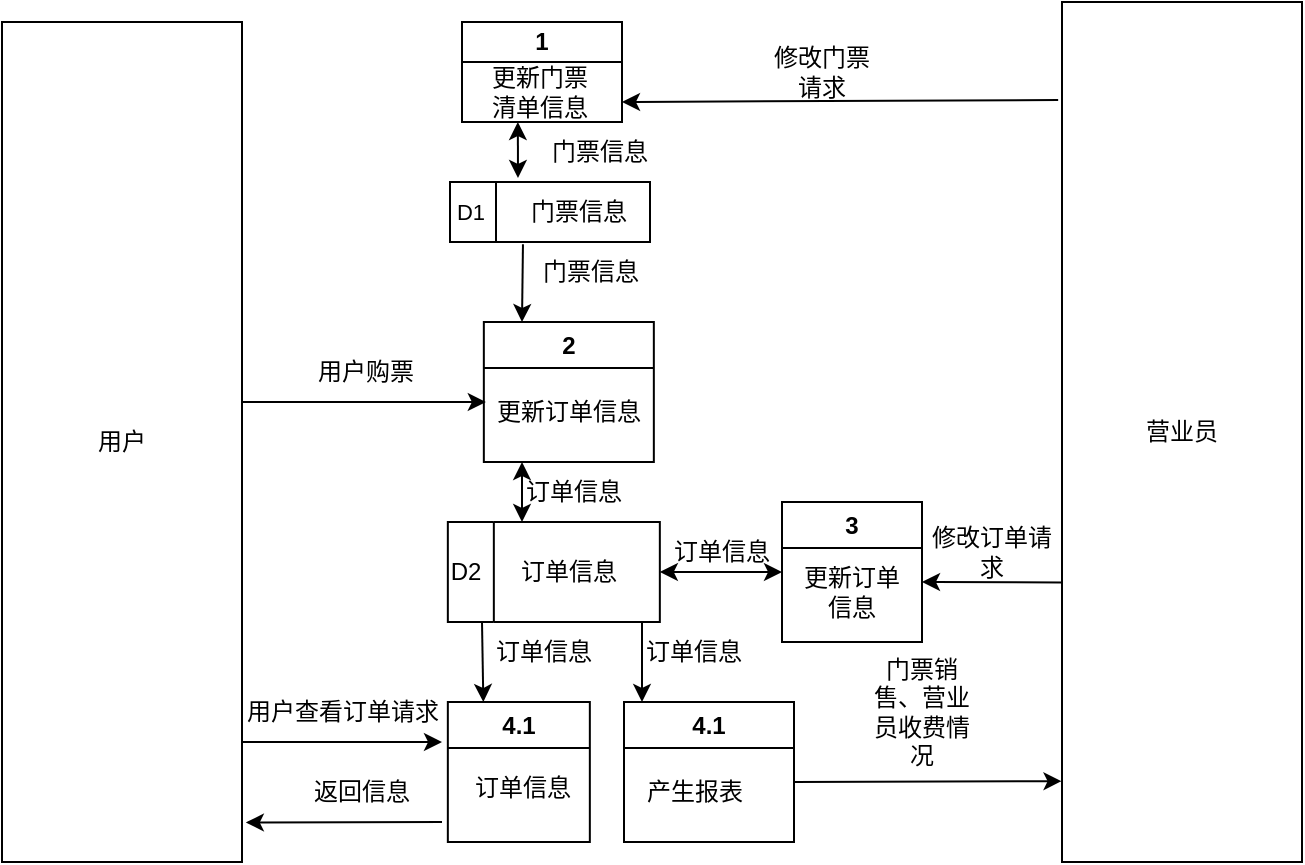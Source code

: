 <mxfile version="22.1.11" type="device">
  <diagram name="第 1 页" id="D3BQe009vHcldcBDITee">
    <mxGraphModel dx="724" dy="461" grid="1" gridSize="10" guides="1" tooltips="1" connect="1" arrows="1" fold="1" page="1" pageScale="1" pageWidth="827" pageHeight="1169" math="0" shadow="0">
      <root>
        <mxCell id="0" />
        <mxCell id="1" parent="0" />
        <mxCell id="X75WPi0ZbdI8c19y51R8-2" value="用户" style="rounded=0;whiteSpace=wrap;html=1;" parent="1" vertex="1">
          <mxGeometry x="140" y="40" width="120" height="420" as="geometry" />
        </mxCell>
        <mxCell id="X75WPi0ZbdI8c19y51R8-6" value="营业员" style="rounded=0;whiteSpace=wrap;html=1;" parent="1" vertex="1">
          <mxGeometry x="670" y="30" width="120" height="430" as="geometry" />
        </mxCell>
        <mxCell id="X75WPi0ZbdI8c19y51R8-19" value="用户查看订单请求" style="text;html=1;align=center;verticalAlign=middle;resizable=0;points=[];autosize=1;strokeColor=none;fillColor=none;" parent="1" vertex="1">
          <mxGeometry x="250" y="370" width="120" height="30" as="geometry" />
        </mxCell>
        <mxCell id="6CI7_wJBpvBbVGapMSP6-3" value="2" style="swimlane;whiteSpace=wrap;html=1;" vertex="1" parent="1">
          <mxGeometry x="380.92" y="190" width="85" height="70" as="geometry" />
        </mxCell>
        <mxCell id="6CI7_wJBpvBbVGapMSP6-4" value="更新订单信息" style="text;html=1;align=center;verticalAlign=middle;resizable=0;points=[];autosize=1;strokeColor=none;fillColor=none;" vertex="1" parent="6CI7_wJBpvBbVGapMSP6-3">
          <mxGeometry x="-7.5" y="30" width="100" height="30" as="geometry" />
        </mxCell>
        <mxCell id="6CI7_wJBpvBbVGapMSP6-5" value="" style="endArrow=classic;html=1;rounded=0;" edge="1" parent="1">
          <mxGeometry width="50" height="50" relative="1" as="geometry">
            <mxPoint x="260" y="230" as="sourcePoint" />
            <mxPoint x="381.92" y="230" as="targetPoint" />
          </mxGeometry>
        </mxCell>
        <mxCell id="6CI7_wJBpvBbVGapMSP6-6" value="4.1" style="swimlane;whiteSpace=wrap;html=1;" vertex="1" collapsed="1" parent="1">
          <mxGeometry x="362.92" y="380" width="71" height="70" as="geometry">
            <mxRectangle x="379" y="190" width="71" height="75" as="alternateBounds" />
          </mxGeometry>
        </mxCell>
        <mxCell id="6CI7_wJBpvBbVGapMSP6-7" value="查看订单" style="text;html=1;align=center;verticalAlign=middle;resizable=0;points=[];autosize=1;strokeColor=none;fillColor=none;" vertex="1" parent="6CI7_wJBpvBbVGapMSP6-6">
          <mxGeometry y="33" width="70" height="30" as="geometry" />
        </mxCell>
        <mxCell id="6CI7_wJBpvBbVGapMSP6-10" value="查看订单" style="text;html=1;align=center;verticalAlign=middle;resizable=0;points=[];autosize=1;strokeColor=none;fillColor=none;" vertex="1" parent="6CI7_wJBpvBbVGapMSP6-6">
          <mxGeometry x="1.08" y="30" width="70" height="30" as="geometry" />
        </mxCell>
        <mxCell id="6CI7_wJBpvBbVGapMSP6-9" value="" style="endArrow=classic;html=1;rounded=0;" edge="1" parent="1">
          <mxGeometry width="50" height="50" relative="1" as="geometry">
            <mxPoint x="260" y="400" as="sourcePoint" />
            <mxPoint x="360" y="400" as="targetPoint" />
          </mxGeometry>
        </mxCell>
        <mxCell id="6CI7_wJBpvBbVGapMSP6-14" value="" style="swimlane;horizontal=0;whiteSpace=wrap;html=1;startSize=23;" vertex="1" parent="1">
          <mxGeometry x="364" y="120" width="100" height="30" as="geometry">
            <mxRectangle x="350.5" y="160" width="130" height="40" as="alternateBounds" />
          </mxGeometry>
        </mxCell>
        <mxCell id="6CI7_wJBpvBbVGapMSP6-15" value="&lt;font style=&quot;font-size: 11px;&quot;&gt;D1&lt;/font&gt;" style="text;html=1;align=center;verticalAlign=middle;resizable=0;points=[];autosize=1;strokeColor=none;fillColor=none;" vertex="1" parent="6CI7_wJBpvBbVGapMSP6-14">
          <mxGeometry x="-10.5" width="40" height="30" as="geometry" />
        </mxCell>
        <mxCell id="6CI7_wJBpvBbVGapMSP6-16" value="门票信息" style="text;html=1;align=center;verticalAlign=middle;resizable=0;points=[];autosize=1;strokeColor=none;fillColor=none;" vertex="1" parent="6CI7_wJBpvBbVGapMSP6-14">
          <mxGeometry x="28.5" width="70" height="30" as="geometry" />
        </mxCell>
        <mxCell id="6CI7_wJBpvBbVGapMSP6-23" value="用户购票" style="text;html=1;strokeColor=none;fillColor=none;align=center;verticalAlign=middle;whiteSpace=wrap;rounded=0;" vertex="1" parent="1">
          <mxGeometry x="291.92" y="200" width="60" height="30" as="geometry" />
        </mxCell>
        <mxCell id="6CI7_wJBpvBbVGapMSP6-26" value="" style="endArrow=classic;html=1;rounded=0;exitX=0.114;exitY=1.039;exitDx=0;exitDy=0;exitPerimeter=0;" edge="1" parent="1" source="6CI7_wJBpvBbVGapMSP6-16">
          <mxGeometry width="50" height="50" relative="1" as="geometry">
            <mxPoint x="400" y="150" as="sourcePoint" />
            <mxPoint x="400" y="190" as="targetPoint" />
          </mxGeometry>
        </mxCell>
        <mxCell id="6CI7_wJBpvBbVGapMSP6-31" value="" style="swimlane;horizontal=0;whiteSpace=wrap;html=1;" vertex="1" parent="1">
          <mxGeometry x="362.92" y="290" width="106" height="50" as="geometry" />
        </mxCell>
        <mxCell id="6CI7_wJBpvBbVGapMSP6-32" value="D2" style="text;html=1;strokeColor=none;fillColor=none;align=center;verticalAlign=middle;whiteSpace=wrap;rounded=0;" vertex="1" parent="6CI7_wJBpvBbVGapMSP6-31">
          <mxGeometry x="-20.5" y="10" width="60" height="30" as="geometry" />
        </mxCell>
        <mxCell id="6CI7_wJBpvBbVGapMSP6-33" value="订单信息" style="text;html=1;align=center;verticalAlign=middle;resizable=0;points=[];autosize=1;strokeColor=none;fillColor=none;" vertex="1" parent="6CI7_wJBpvBbVGapMSP6-31">
          <mxGeometry x="25" y="10" width="70" height="30" as="geometry" />
        </mxCell>
        <mxCell id="6CI7_wJBpvBbVGapMSP6-36" value="" style="endArrow=classic;html=1;rounded=0;entryX=0.25;entryY=0;entryDx=0;entryDy=0;" edge="1" parent="1" target="6CI7_wJBpvBbVGapMSP6-6">
          <mxGeometry width="50" height="50" relative="1" as="geometry">
            <mxPoint x="380" y="340" as="sourcePoint" />
            <mxPoint x="470" y="240" as="targetPoint" />
          </mxGeometry>
        </mxCell>
        <mxCell id="6CI7_wJBpvBbVGapMSP6-38" value="" style="endArrow=classic;html=1;rounded=0;entryX=1.016;entryY=0.953;entryDx=0;entryDy=0;entryPerimeter=0;" edge="1" parent="1" target="X75WPi0ZbdI8c19y51R8-2">
          <mxGeometry width="50" height="50" relative="1" as="geometry">
            <mxPoint x="360" y="440" as="sourcePoint" />
            <mxPoint x="429" y="390" as="targetPoint" />
          </mxGeometry>
        </mxCell>
        <mxCell id="6CI7_wJBpvBbVGapMSP6-39" value="返回信息" style="text;html=1;strokeColor=none;fillColor=none;align=center;verticalAlign=middle;whiteSpace=wrap;rounded=0;" vertex="1" parent="1">
          <mxGeometry x="290" y="410" width="60" height="30" as="geometry" />
        </mxCell>
        <mxCell id="6CI7_wJBpvBbVGapMSP6-43" value="4.1" style="swimlane;whiteSpace=wrap;html=1;startSize=23;" vertex="1" parent="1">
          <mxGeometry x="451" y="380" width="85" height="70" as="geometry" />
        </mxCell>
        <mxCell id="6CI7_wJBpvBbVGapMSP6-44" value="产生报表" style="text;html=1;align=center;verticalAlign=middle;resizable=0;points=[];autosize=1;strokeColor=none;fillColor=none;" vertex="1" parent="6CI7_wJBpvBbVGapMSP6-43">
          <mxGeometry y="30" width="70" height="30" as="geometry" />
        </mxCell>
        <mxCell id="6CI7_wJBpvBbVGapMSP6-45" value="" style="endArrow=classic;html=1;rounded=0;" edge="1" parent="1">
          <mxGeometry width="50" height="50" relative="1" as="geometry">
            <mxPoint x="460" y="340" as="sourcePoint" />
            <mxPoint x="460" y="380" as="targetPoint" />
          </mxGeometry>
        </mxCell>
        <mxCell id="6CI7_wJBpvBbVGapMSP6-50" value="订单信息" style="text;html=1;align=center;verticalAlign=middle;resizable=0;points=[];autosize=1;strokeColor=none;fillColor=none;" vertex="1" parent="1">
          <mxGeometry x="365" y="408" width="70" height="30" as="geometry" />
        </mxCell>
        <mxCell id="6CI7_wJBpvBbVGapMSP6-52" value="" style="endArrow=classic;html=1;rounded=0;exitX=-0.016;exitY=0.114;exitDx=0;exitDy=0;exitPerimeter=0;" edge="1" parent="1" source="X75WPi0ZbdI8c19y51R8-6">
          <mxGeometry width="50" height="50" relative="1" as="geometry">
            <mxPoint x="580.0" y="80.0" as="sourcePoint" />
            <mxPoint x="450" y="80" as="targetPoint" />
          </mxGeometry>
        </mxCell>
        <mxCell id="6CI7_wJBpvBbVGapMSP6-54" value="修改门票请求" style="text;html=1;strokeColor=none;fillColor=none;align=center;verticalAlign=middle;whiteSpace=wrap;rounded=0;" vertex="1" parent="1">
          <mxGeometry x="520" y="50" width="60" height="30" as="geometry" />
        </mxCell>
        <mxCell id="6CI7_wJBpvBbVGapMSP6-55" value="1" style="swimlane;whiteSpace=wrap;html=1;startSize=20;" vertex="1" parent="1">
          <mxGeometry x="370" y="40" width="80" height="50" as="geometry" />
        </mxCell>
        <mxCell id="6CI7_wJBpvBbVGapMSP6-63" value="更新门票清单信息" style="text;html=1;strokeColor=none;fillColor=none;align=center;verticalAlign=middle;whiteSpace=wrap;rounded=0;" vertex="1" parent="6CI7_wJBpvBbVGapMSP6-55">
          <mxGeometry x="8.54" y="20" width="60" height="30" as="geometry" />
        </mxCell>
        <mxCell id="6CI7_wJBpvBbVGapMSP6-66" value="" style="endArrow=classic;startArrow=classic;html=1;rounded=0;" edge="1" parent="6CI7_wJBpvBbVGapMSP6-55">
          <mxGeometry width="50" height="50" relative="1" as="geometry">
            <mxPoint x="27.92" y="50" as="sourcePoint" />
            <mxPoint x="28" y="78" as="targetPoint" />
          </mxGeometry>
        </mxCell>
        <mxCell id="6CI7_wJBpvBbVGapMSP6-57" value="订单信息" style="text;html=1;strokeColor=none;fillColor=none;align=center;verticalAlign=middle;whiteSpace=wrap;rounded=0;" vertex="1" parent="1">
          <mxGeometry x="396" y="260" width="60" height="30" as="geometry" />
        </mxCell>
        <mxCell id="6CI7_wJBpvBbVGapMSP6-58" value="订单信息" style="text;html=1;strokeColor=none;fillColor=none;align=center;verticalAlign=middle;whiteSpace=wrap;rounded=0;" vertex="1" parent="1">
          <mxGeometry x="380.92" y="340" width="60" height="30" as="geometry" />
        </mxCell>
        <mxCell id="6CI7_wJBpvBbVGapMSP6-59" value="订单信息" style="text;html=1;strokeColor=none;fillColor=none;align=center;verticalAlign=middle;whiteSpace=wrap;rounded=0;" vertex="1" parent="1">
          <mxGeometry x="456" y="340" width="60" height="30" as="geometry" />
        </mxCell>
        <mxCell id="6CI7_wJBpvBbVGapMSP6-60" value="" style="endArrow=classic;html=1;rounded=0;entryX=-0.002;entryY=0.906;entryDx=0;entryDy=0;entryPerimeter=0;" edge="1" parent="1" target="X75WPi0ZbdI8c19y51R8-6">
          <mxGeometry width="50" height="50" relative="1" as="geometry">
            <mxPoint x="536" y="420" as="sourcePoint" />
            <mxPoint x="586" y="370" as="targetPoint" />
          </mxGeometry>
        </mxCell>
        <mxCell id="6CI7_wJBpvBbVGapMSP6-56" value="门票信息" style="text;html=1;strokeColor=none;fillColor=none;align=center;verticalAlign=middle;whiteSpace=wrap;rounded=0;" vertex="1" parent="1">
          <mxGeometry x="408.92" y="90" width="60" height="30" as="geometry" />
        </mxCell>
        <mxCell id="6CI7_wJBpvBbVGapMSP6-69" value="3" style="swimlane;whiteSpace=wrap;html=1;" vertex="1" parent="1">
          <mxGeometry x="530" y="280" width="70" height="70" as="geometry" />
        </mxCell>
        <mxCell id="6CI7_wJBpvBbVGapMSP6-70" value="更新订单信息" style="text;html=1;strokeColor=none;fillColor=none;align=center;verticalAlign=middle;whiteSpace=wrap;rounded=0;" vertex="1" parent="6CI7_wJBpvBbVGapMSP6-69">
          <mxGeometry x="5" y="30" width="60" height="30" as="geometry" />
        </mxCell>
        <mxCell id="6CI7_wJBpvBbVGapMSP6-71" value="" style="endArrow=classic;html=1;rounded=0;exitX=0.002;exitY=0.675;exitDx=0;exitDy=0;exitPerimeter=0;" edge="1" parent="1" source="X75WPi0ZbdI8c19y51R8-6">
          <mxGeometry width="50" height="50" relative="1" as="geometry">
            <mxPoint x="420" y="300" as="sourcePoint" />
            <mxPoint x="600" y="320" as="targetPoint" />
          </mxGeometry>
        </mxCell>
        <mxCell id="6CI7_wJBpvBbVGapMSP6-72" value="修改订单请求" style="text;html=1;strokeColor=none;fillColor=none;align=center;verticalAlign=middle;whiteSpace=wrap;rounded=0;" vertex="1" parent="1">
          <mxGeometry x="600" y="290" width="70" height="30" as="geometry" />
        </mxCell>
        <mxCell id="6CI7_wJBpvBbVGapMSP6-76" value="" style="endArrow=classic;startArrow=classic;html=1;rounded=0;exitX=1;exitY=0.5;exitDx=0;exitDy=0;entryX=0;entryY=0.5;entryDx=0;entryDy=0;" edge="1" parent="1" source="6CI7_wJBpvBbVGapMSP6-31" target="6CI7_wJBpvBbVGapMSP6-69">
          <mxGeometry width="50" height="50" relative="1" as="geometry">
            <mxPoint x="480" y="320" as="sourcePoint" />
            <mxPoint x="530" y="270" as="targetPoint" />
          </mxGeometry>
        </mxCell>
        <mxCell id="6CI7_wJBpvBbVGapMSP6-77" value="订单信息" style="text;html=1;strokeColor=none;fillColor=none;align=center;verticalAlign=middle;whiteSpace=wrap;rounded=0;" vertex="1" parent="1">
          <mxGeometry x="470" y="290" width="60" height="30" as="geometry" />
        </mxCell>
        <mxCell id="6CI7_wJBpvBbVGapMSP6-78" value="门票销售、营业员收费情况" style="text;html=1;strokeColor=none;fillColor=none;align=center;verticalAlign=middle;whiteSpace=wrap;rounded=0;" vertex="1" parent="1">
          <mxGeometry x="570" y="370" width="60" height="30" as="geometry" />
        </mxCell>
        <mxCell id="6CI7_wJBpvBbVGapMSP6-81" value="" style="endArrow=classic;startArrow=classic;html=1;rounded=0;" edge="1" parent="1">
          <mxGeometry width="50" height="50" relative="1" as="geometry">
            <mxPoint x="400" y="290" as="sourcePoint" />
            <mxPoint x="400" y="260" as="targetPoint" />
          </mxGeometry>
        </mxCell>
        <mxCell id="6CI7_wJBpvBbVGapMSP6-83" value="门票信息" style="text;html=1;align=center;verticalAlign=middle;resizable=0;points=[];autosize=1;strokeColor=none;fillColor=none;" vertex="1" parent="1">
          <mxGeometry x="398.92" y="150" width="70" height="30" as="geometry" />
        </mxCell>
      </root>
    </mxGraphModel>
  </diagram>
</mxfile>
